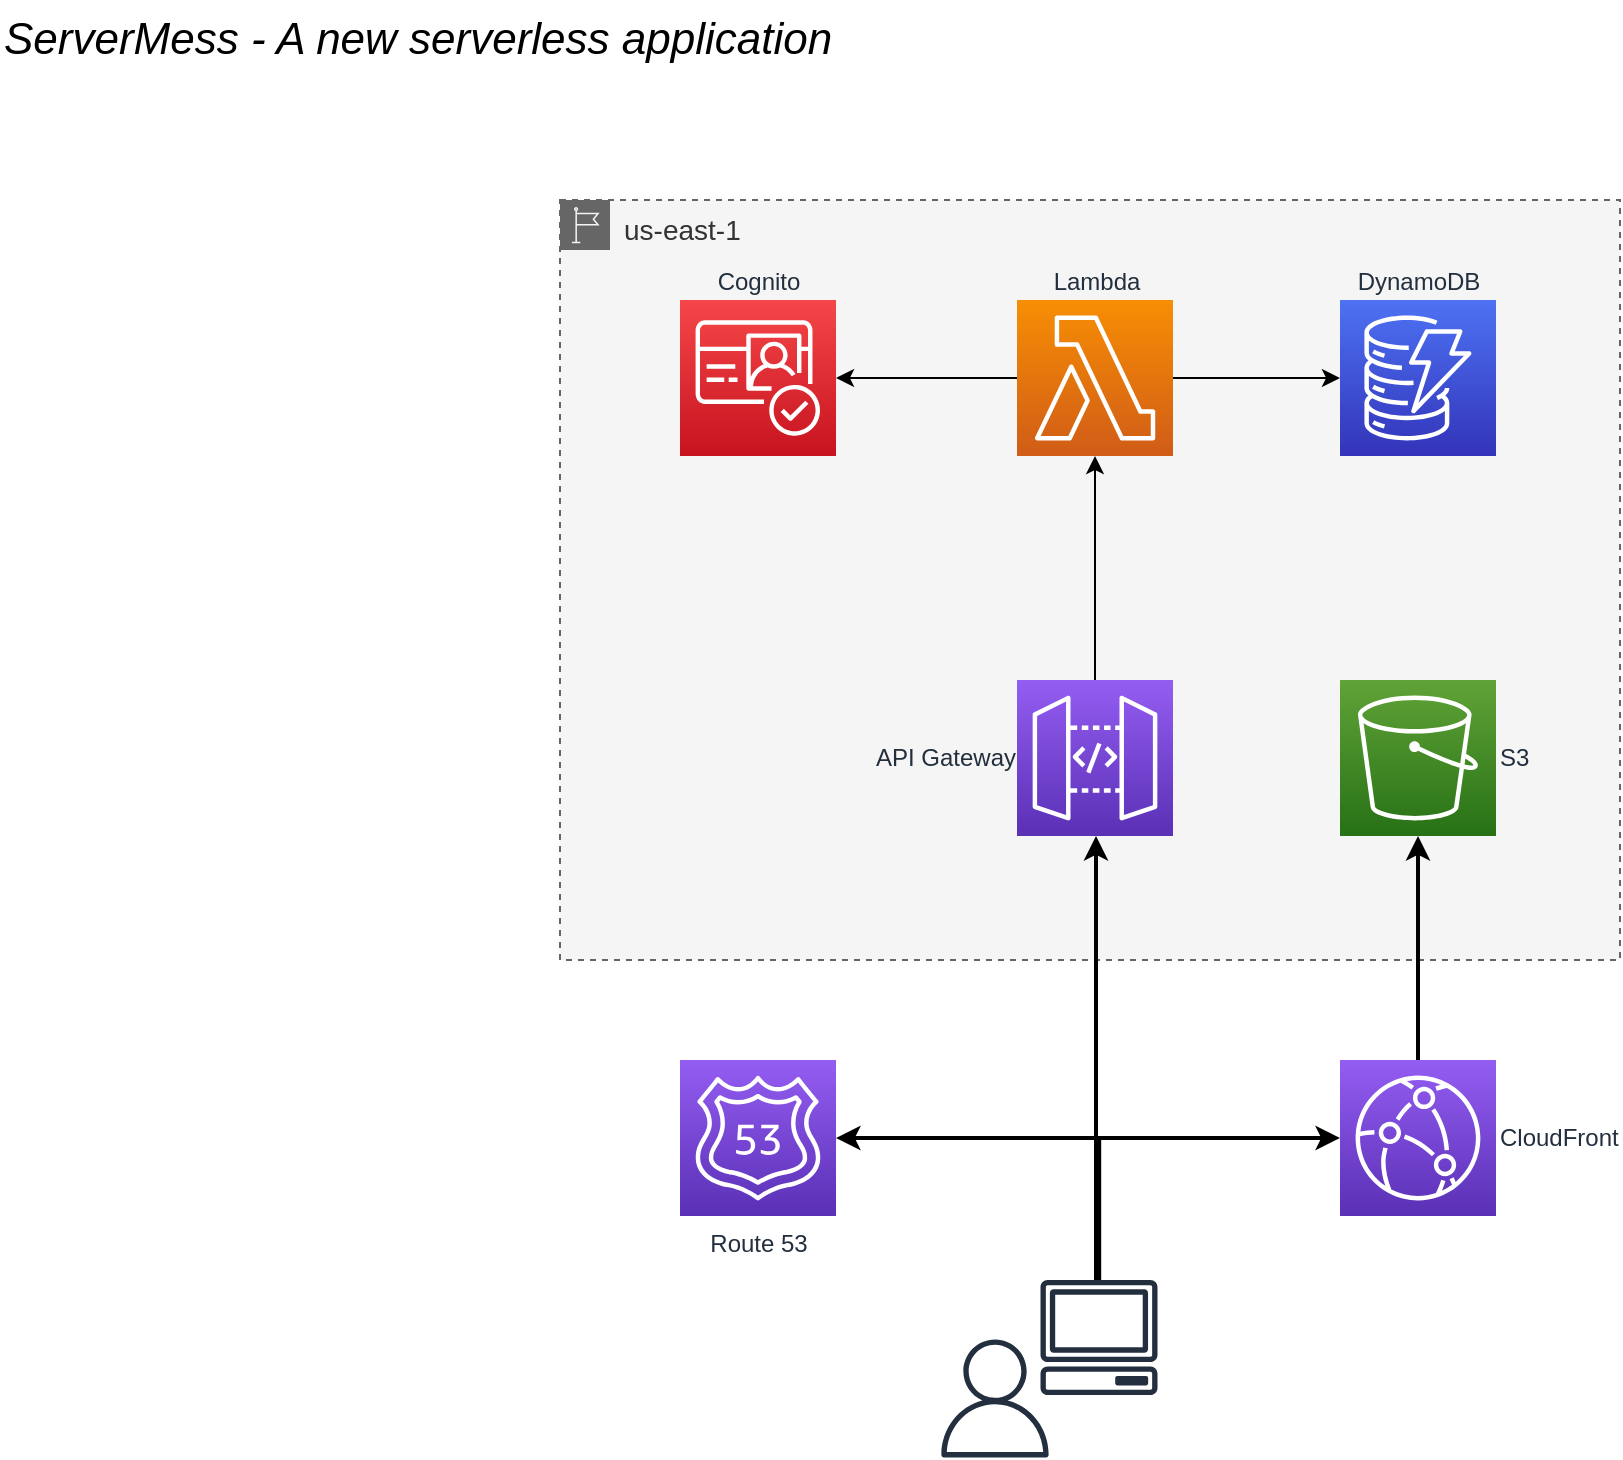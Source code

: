 <mxfile version="13.2.4"><diagram id="Ht1M8jgEwFfnCIfOTk4-" name="Page-1"><mxGraphModel dx="1422" dy="745" grid="1" gridSize="10" guides="1" tooltips="1" connect="1" arrows="1" fold="1" page="1" pageScale="1" pageWidth="1169" pageHeight="827" math="0" shadow="0"><root><mxCell id="0"/><mxCell id="1" parent="0"/><mxCell id="MlQXQrDfKToixAgc1SPD-4" value="us-east-1" style="outlineConnect=0;html=1;whiteSpace=wrap;fontSize=14;fontStyle=0;shape=mxgraph.aws4.group;grIcon=mxgraph.aws4.group_region;strokeColor=#666666;fillColor=#f5f5f5;verticalAlign=top;align=left;spacingLeft=30;fontColor=#333333;dashed=1;" parent="1" vertex="1"><mxGeometry x="320" y="120" width="530" height="380" as="geometry"/></mxCell><mxCell id="MlQXQrDfKToixAgc1SPD-5" value="ServerMess - A new serverless application" style="text;html=1;strokeColor=none;fillColor=none;align=left;verticalAlign=middle;whiteSpace=wrap;rounded=0;fontSize=22;fontStyle=2" parent="1" vertex="1"><mxGeometry x="40" y="20" width="560" height="40" as="geometry"/></mxCell><mxCell id="MlQXQrDfKToixAgc1SPD-50" style="edgeStyle=orthogonalEdgeStyle;rounded=0;orthogonalLoop=1;jettySize=auto;html=1;fontSize=22;strokeWidth=2;" parent="1" source="MlQXQrDfKToixAgc1SPD-6" target="koWfe0QRKmtezI6Y4vaL-7" edge="1"><mxGeometry relative="1" as="geometry"><Array as="points"><mxPoint x="588" y="590"/><mxPoint x="588" y="590"/></Array><mxPoint x="589" y="390" as="targetPoint"/></mxGeometry></mxCell><mxCell id="MlQXQrDfKToixAgc1SPD-51" style="edgeStyle=orthogonalEdgeStyle;rounded=0;orthogonalLoop=1;jettySize=auto;html=1;fontSize=22;strokeWidth=2;" parent="1" source="MlQXQrDfKToixAgc1SPD-6" target="MlQXQrDfKToixAgc1SPD-13" edge="1"><mxGeometry relative="1" as="geometry"><Array as="points"><mxPoint x="590" y="589"/></Array></mxGeometry></mxCell><mxCell id="MlQXQrDfKToixAgc1SPD-6" value="" style="outlineConnect=0;fontColor=#232F3E;gradientColor=none;fillColor=#232F3E;strokeColor=none;dashed=0;verticalLabelPosition=bottom;verticalAlign=top;align=center;html=1;fontSize=12;fontStyle=0;aspect=fixed;pointerEvents=1;shape=mxgraph.aws4.client;" parent="1" vertex="1"><mxGeometry x="560" y="660" width="59" height="57.49" as="geometry"/></mxCell><mxCell id="MlQXQrDfKToixAgc1SPD-7" value="" style="outlineConnect=0;fontColor=#232F3E;gradientColor=none;fillColor=#232F3E;strokeColor=none;dashed=0;verticalLabelPosition=bottom;verticalAlign=top;align=center;html=1;fontSize=12;fontStyle=0;aspect=fixed;pointerEvents=1;shape=mxgraph.aws4.user;" parent="1" vertex="1"><mxGeometry x="508" y="689.74" width="59" height="59" as="geometry"/></mxCell><mxCell id="MlQXQrDfKToixAgc1SPD-49" style="edgeStyle=orthogonalEdgeStyle;rounded=0;orthogonalLoop=1;jettySize=auto;html=1;fontSize=22;strokeWidth=2;" parent="1" source="MlQXQrDfKToixAgc1SPD-13" target="MlQXQrDfKToixAgc1SPD-25" edge="1"><mxGeometry relative="1" as="geometry"/></mxCell><mxCell id="MlQXQrDfKToixAgc1SPD-13" value="CloudFront" style="outlineConnect=0;fontColor=#232F3E;gradientColor=#945DF2;gradientDirection=north;fillColor=#5A30B5;strokeColor=#ffffff;dashed=0;verticalLabelPosition=middle;verticalAlign=middle;align=left;html=1;fontSize=12;fontStyle=0;aspect=fixed;shape=mxgraph.aws4.resourceIcon;resIcon=mxgraph.aws4.cloudfront;labelPosition=right;" parent="1" vertex="1"><mxGeometry x="710" y="550" width="78" height="78" as="geometry"/></mxCell><mxCell id="MlQXQrDfKToixAgc1SPD-25" value="S3" style="outlineConnect=0;fontColor=#232F3E;gradientColor=#60A337;gradientDirection=north;fillColor=#277116;strokeColor=#ffffff;dashed=0;verticalLabelPosition=middle;verticalAlign=middle;align=left;html=1;fontSize=12;fontStyle=0;aspect=fixed;shape=mxgraph.aws4.resourceIcon;resIcon=mxgraph.aws4.s3;labelPosition=right;" parent="1" vertex="1"><mxGeometry x="710" y="360" width="78" height="78" as="geometry"/></mxCell><mxCell id="koWfe0QRKmtezI6Y4vaL-1" value="Route 53" style="outlineConnect=0;fontColor=#232F3E;gradientColor=#945DF2;gradientDirection=north;fillColor=#5A30B5;strokeColor=#ffffff;dashed=0;verticalLabelPosition=bottom;verticalAlign=top;align=center;html=1;fontSize=12;fontStyle=0;aspect=fixed;shape=mxgraph.aws4.resourceIcon;resIcon=mxgraph.aws4.route_53;" vertex="1" parent="1"><mxGeometry x="380" y="550" width="78" height="78" as="geometry"/></mxCell><mxCell id="koWfe0QRKmtezI6Y4vaL-2" style="edgeStyle=orthogonalEdgeStyle;rounded=0;orthogonalLoop=1;jettySize=auto;html=1;fontSize=22;strokeWidth=2;" edge="1" parent="1" source="MlQXQrDfKToixAgc1SPD-6" target="koWfe0QRKmtezI6Y4vaL-1"><mxGeometry relative="1" as="geometry"><Array as="points"><mxPoint x="590" y="589"/></Array><mxPoint x="600" y="670" as="sourcePoint"/><mxPoint x="1050" y="599" as="targetPoint"/></mxGeometry></mxCell><mxCell id="koWfe0QRKmtezI6Y4vaL-3" value="Cognito" style="outlineConnect=0;fontColor=#232F3E;gradientColor=#F54749;gradientDirection=north;fillColor=#C7131F;strokeColor=#ffffff;dashed=0;verticalLabelPosition=top;verticalAlign=bottom;align=center;html=1;fontSize=12;fontStyle=0;aspect=fixed;shape=mxgraph.aws4.resourceIcon;resIcon=mxgraph.aws4.cognito;labelPosition=center;" vertex="1" parent="1"><mxGeometry x="380" y="170" width="78" height="78" as="geometry"/></mxCell><mxCell id="koWfe0QRKmtezI6Y4vaL-10" style="edgeStyle=orthogonalEdgeStyle;rounded=0;orthogonalLoop=1;jettySize=auto;html=1;" edge="1" parent="1" source="koWfe0QRKmtezI6Y4vaL-4" target="koWfe0QRKmtezI6Y4vaL-8"><mxGeometry relative="1" as="geometry"/></mxCell><mxCell id="koWfe0QRKmtezI6Y4vaL-11" style="edgeStyle=orthogonalEdgeStyle;rounded=0;orthogonalLoop=1;jettySize=auto;html=1;" edge="1" parent="1" source="koWfe0QRKmtezI6Y4vaL-4" target="koWfe0QRKmtezI6Y4vaL-3"><mxGeometry relative="1" as="geometry"/></mxCell><mxCell id="koWfe0QRKmtezI6Y4vaL-4" value="Lambda" style="outlineConnect=0;fontColor=#232F3E;gradientColor=#F78E04;gradientDirection=north;fillColor=#D05C17;strokeColor=#ffffff;dashed=0;verticalLabelPosition=top;verticalAlign=bottom;align=center;html=1;fontSize=12;fontStyle=0;aspect=fixed;shape=mxgraph.aws4.resourceIcon;resIcon=mxgraph.aws4.lambda;labelPosition=center;" vertex="1" parent="1"><mxGeometry x="548.5" y="170" width="78" height="78" as="geometry"/></mxCell><mxCell id="koWfe0QRKmtezI6Y4vaL-9" style="edgeStyle=orthogonalEdgeStyle;rounded=0;orthogonalLoop=1;jettySize=auto;html=1;" edge="1" parent="1" source="koWfe0QRKmtezI6Y4vaL-7" target="koWfe0QRKmtezI6Y4vaL-4"><mxGeometry relative="1" as="geometry"/></mxCell><mxCell id="koWfe0QRKmtezI6Y4vaL-7" value="API Gateway" style="outlineConnect=0;fontColor=#232F3E;gradientColor=#945DF2;gradientDirection=north;fillColor=#5A30B5;strokeColor=#ffffff;dashed=0;verticalLabelPosition=middle;verticalAlign=middle;align=right;html=1;fontSize=12;fontStyle=0;aspect=fixed;shape=mxgraph.aws4.resourceIcon;resIcon=mxgraph.aws4.api_gateway;labelPosition=left;" vertex="1" parent="1"><mxGeometry x="548.5" y="360" width="78" height="78" as="geometry"/></mxCell><mxCell id="koWfe0QRKmtezI6Y4vaL-8" value="DynamoDB" style="outlineConnect=0;fontColor=#232F3E;gradientColor=#4D72F3;gradientDirection=north;fillColor=#3334B9;strokeColor=#ffffff;dashed=0;verticalLabelPosition=top;verticalAlign=bottom;align=center;html=1;fontSize=12;fontStyle=0;aspect=fixed;shape=mxgraph.aws4.resourceIcon;resIcon=mxgraph.aws4.dynamodb;labelPosition=center;" vertex="1" parent="1"><mxGeometry x="710" y="170" width="78" height="78" as="geometry"/></mxCell></root></mxGraphModel></diagram></mxfile>